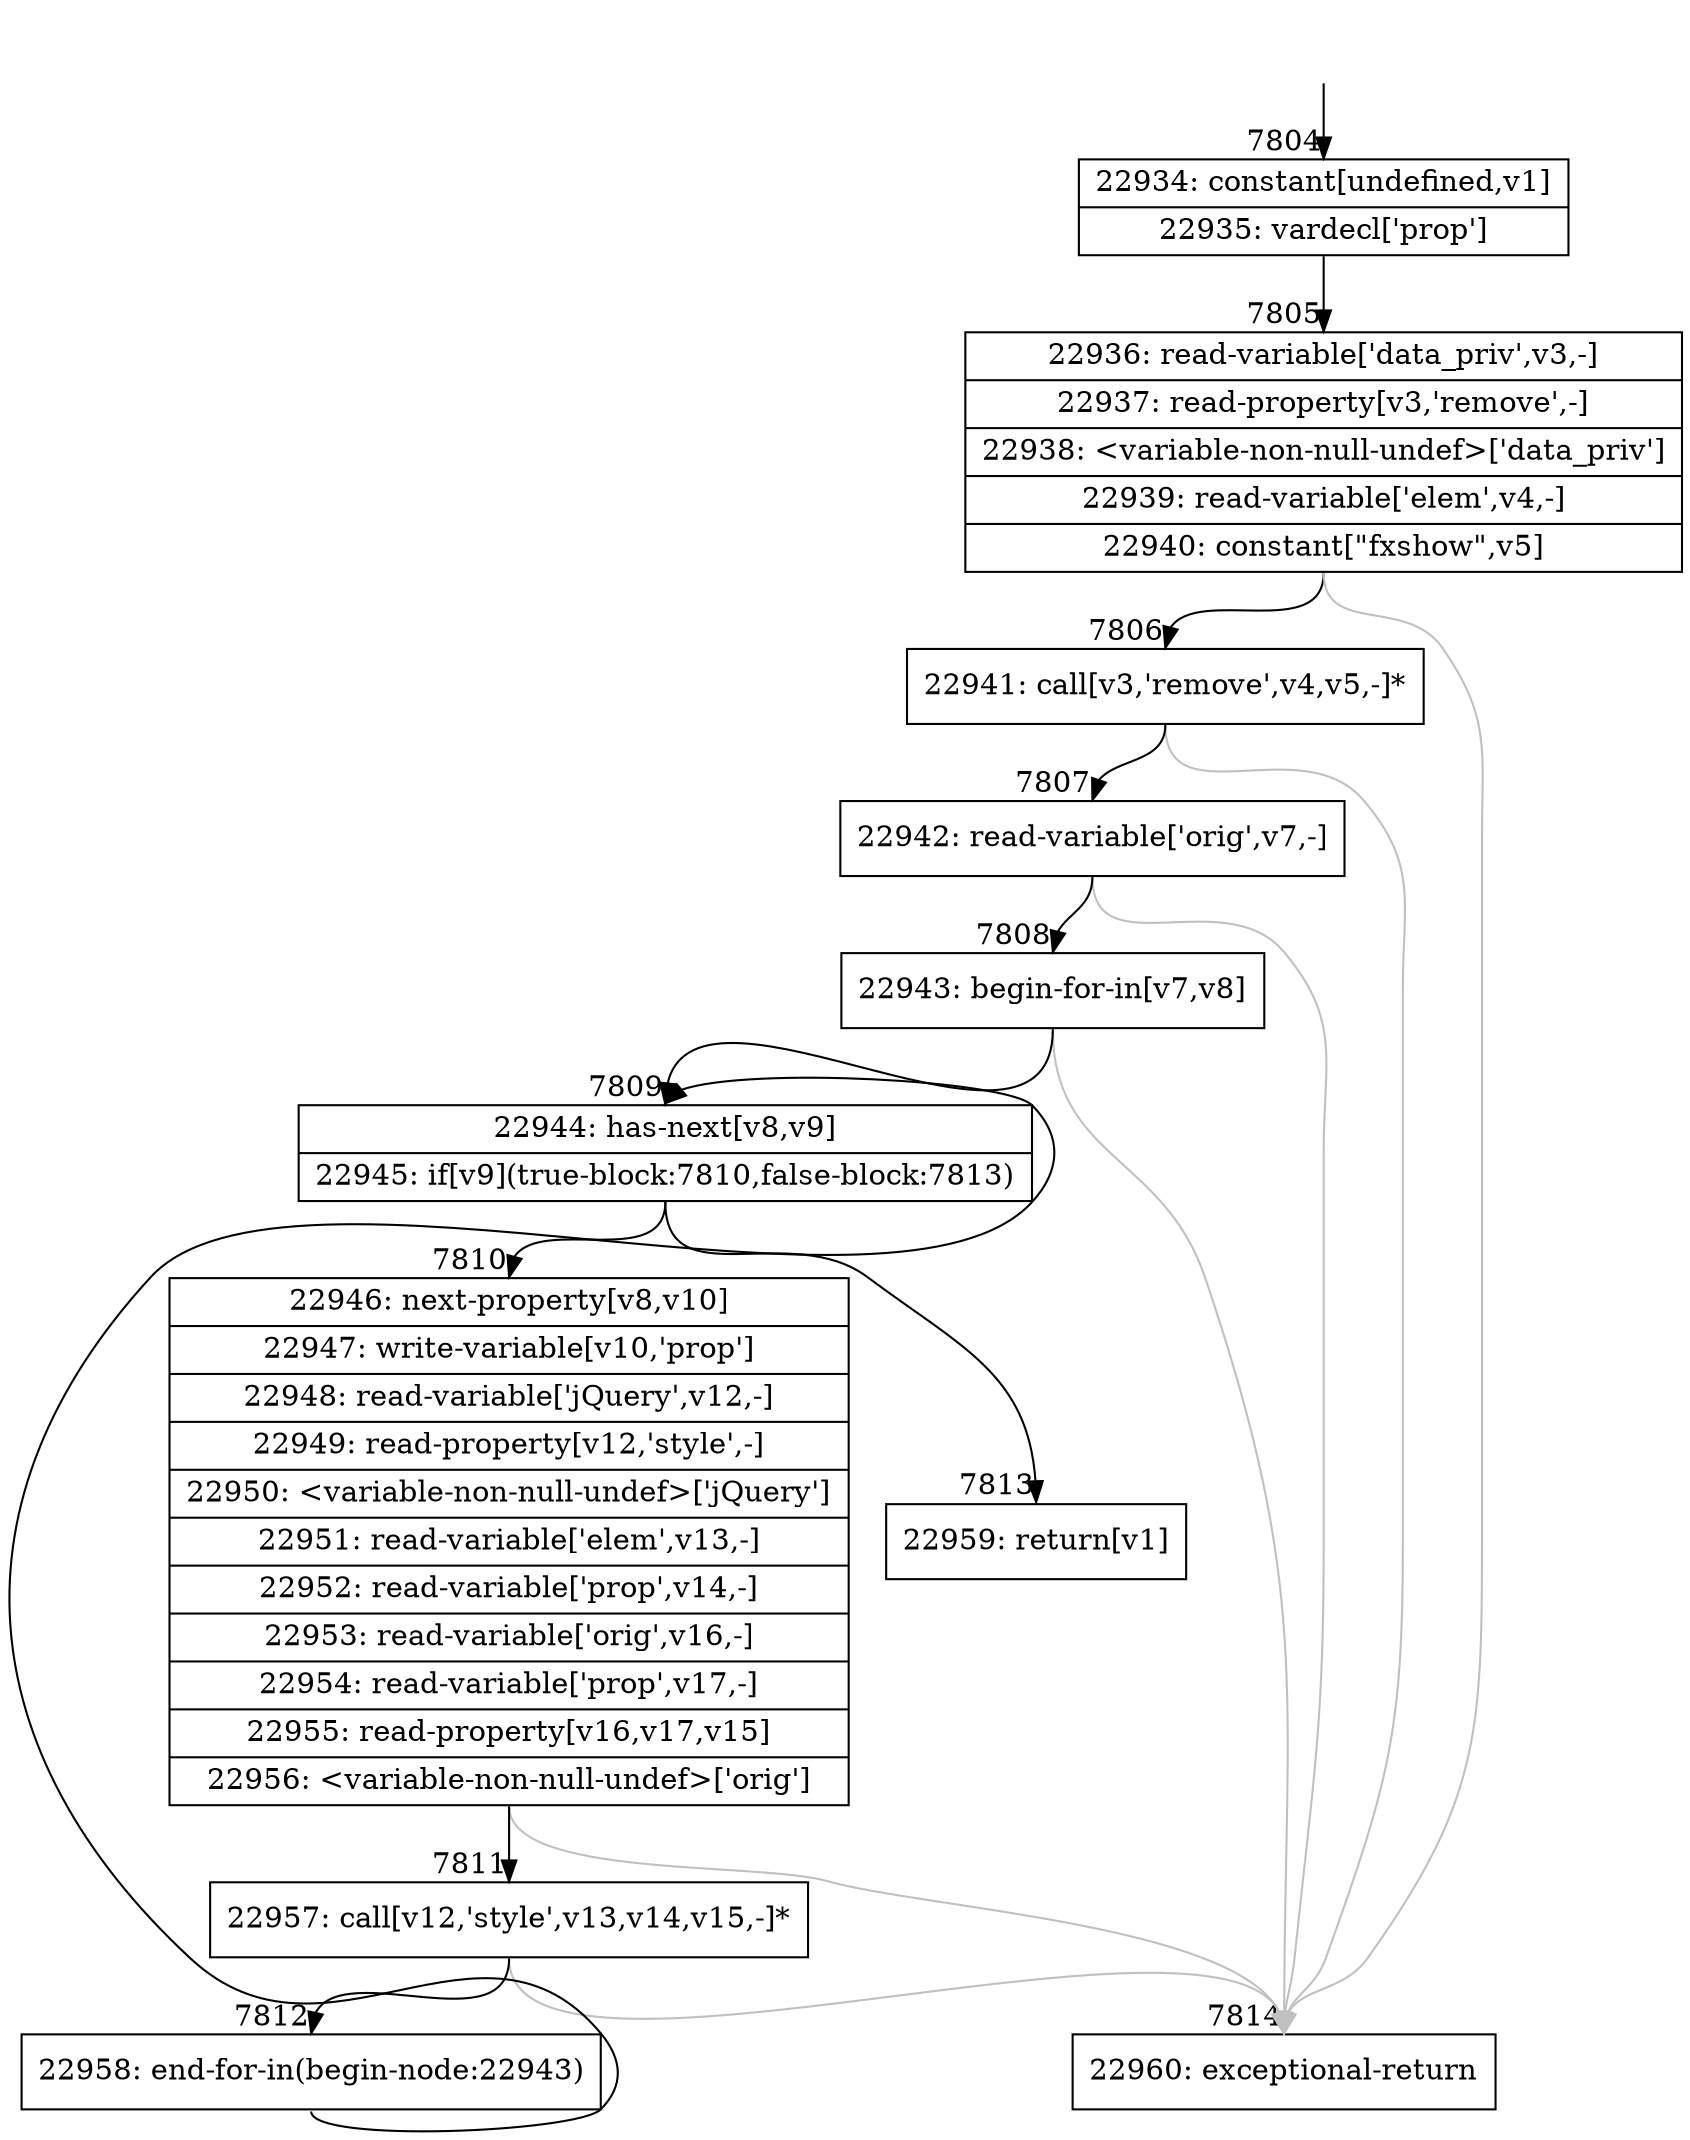 digraph {
rankdir="TD"
BB_entry504[shape=none,label=""];
BB_entry504 -> BB7804 [tailport=s, headport=n, headlabel="    7804"]
BB7804 [shape=record label="{22934: constant[undefined,v1]|22935: vardecl['prop']}" ] 
BB7804 -> BB7805 [tailport=s, headport=n, headlabel="      7805"]
BB7805 [shape=record label="{22936: read-variable['data_priv',v3,-]|22937: read-property[v3,'remove',-]|22938: \<variable-non-null-undef\>['data_priv']|22939: read-variable['elem',v4,-]|22940: constant[\"fxshow\",v5]}" ] 
BB7805 -> BB7806 [tailport=s, headport=n, headlabel="      7806"]
BB7805 -> BB7814 [tailport=s, headport=n, color=gray, headlabel="      7814"]
BB7806 [shape=record label="{22941: call[v3,'remove',v4,v5,-]*}" ] 
BB7806 -> BB7807 [tailport=s, headport=n, headlabel="      7807"]
BB7806 -> BB7814 [tailport=s, headport=n, color=gray]
BB7807 [shape=record label="{22942: read-variable['orig',v7,-]}" ] 
BB7807 -> BB7808 [tailport=s, headport=n, headlabel="      7808"]
BB7807 -> BB7814 [tailport=s, headport=n, color=gray]
BB7808 [shape=record label="{22943: begin-for-in[v7,v8]}" ] 
BB7808 -> BB7809 [tailport=s, headport=n, headlabel="      7809"]
BB7808 -> BB7814 [tailport=s, headport=n, color=gray]
BB7809 [shape=record label="{22944: has-next[v8,v9]|22945: if[v9](true-block:7810,false-block:7813)}" ] 
BB7809 -> BB7810 [tailport=s, headport=n, headlabel="      7810"]
BB7809 -> BB7813 [tailport=s, headport=n, headlabel="      7813"]
BB7810 [shape=record label="{22946: next-property[v8,v10]|22947: write-variable[v10,'prop']|22948: read-variable['jQuery',v12,-]|22949: read-property[v12,'style',-]|22950: \<variable-non-null-undef\>['jQuery']|22951: read-variable['elem',v13,-]|22952: read-variable['prop',v14,-]|22953: read-variable['orig',v16,-]|22954: read-variable['prop',v17,-]|22955: read-property[v16,v17,v15]|22956: \<variable-non-null-undef\>['orig']}" ] 
BB7810 -> BB7811 [tailport=s, headport=n, headlabel="      7811"]
BB7810 -> BB7814 [tailport=s, headport=n, color=gray]
BB7811 [shape=record label="{22957: call[v12,'style',v13,v14,v15,-]*}" ] 
BB7811 -> BB7812 [tailport=s, headport=n, headlabel="      7812"]
BB7811 -> BB7814 [tailport=s, headport=n, color=gray]
BB7812 [shape=record label="{22958: end-for-in(begin-node:22943)}" ] 
BB7812 -> BB7809 [tailport=s, headport=n]
BB7813 [shape=record label="{22959: return[v1]}" ] 
BB7814 [shape=record label="{22960: exceptional-return}" ] 
}
